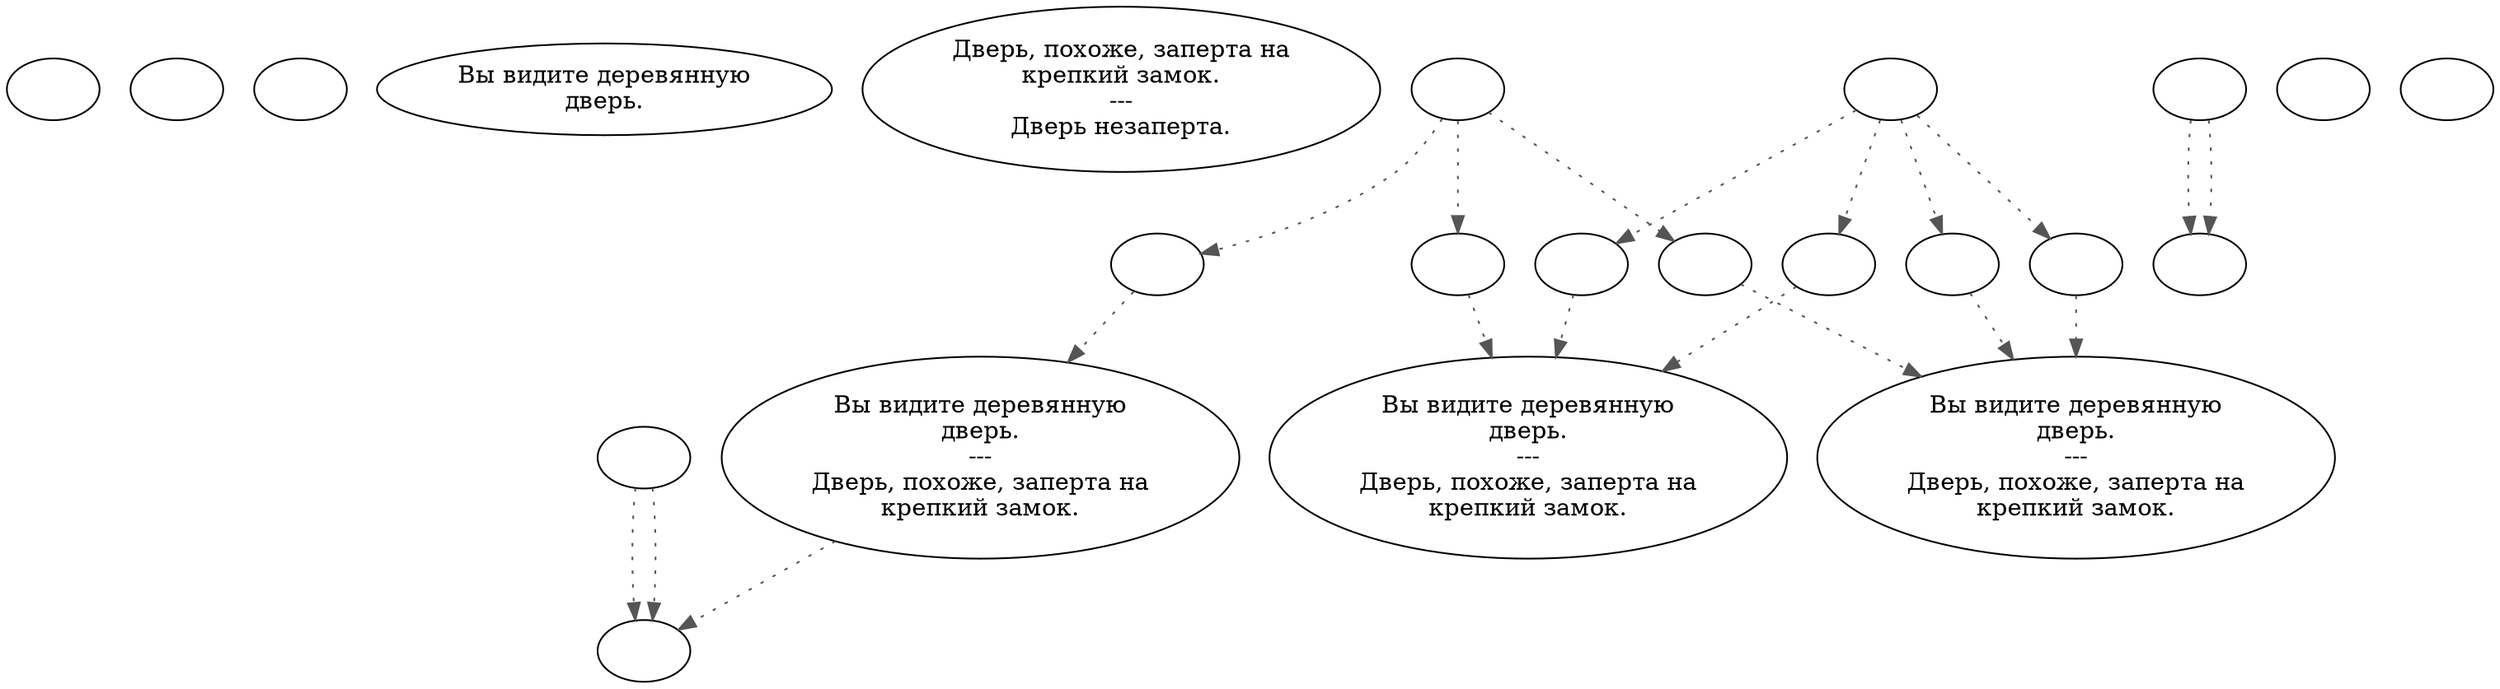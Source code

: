 digraph kivicdor {
  "checkPartyMembersNearDoor" [style=filled       fillcolor="#FFFFFF"       color="#000000"]
  "checkPartyMembersNearDoor" [label=""]
  "map_enter_p_proc" [style=filled       fillcolor="#FFFFFF"       color="#000000"]
  "map_enter_p_proc" [label=""]
  "start" [style=filled       fillcolor="#FFFFFF"       color="#000000"]
  "start" [label=""]
  "look_at_p_proc" [style=filled       fillcolor="#FFFFFF"       color="#000000"]
  "look_at_p_proc" [label="Вы видите деревянную\nдверь."]
  "description_p_proc" [style=filled       fillcolor="#FFFFFF"       color="#000000"]
  "description_p_proc" [label="Дверь, похоже, заперта на\nкрепкий замок.\n---\nДверь незаперта."]
  "use_p_proc" [style=filled       fillcolor="#FFFFFF"       color="#000000"]
  "use_p_proc" -> "Damage_Critter" [style=dotted color="#555555"]
  "use_p_proc" -> "Damage_Critter" [style=dotted color="#555555"]
  "use_p_proc" [label=""]
  "use_skill_on_p_proc" [style=filled       fillcolor="#FFFFFF"       color="#000000"]
  "use_skill_on_p_proc" -> "Unlock_Lock" [style=dotted color="#555555"]
  "use_skill_on_p_proc" -> "Set_Lock" [style=dotted color="#555555"]
  "use_skill_on_p_proc" -> "Skill_Disarm_Traps" [style=dotted color="#555555"]
  "use_skill_on_p_proc" [label=""]
  "use_obj_on_p_proc" [style=filled       fillcolor="#FFFFFF"       color="#000000"]
  "use_obj_on_p_proc" -> "Lockpick_Lock" [style=dotted color="#555555"]
  "use_obj_on_p_proc" -> "Set_Lockpick_Lock" [style=dotted color="#555555"]
  "use_obj_on_p_proc" -> "Super_Lockpick_Lock" [style=dotted color="#555555"]
  "use_obj_on_p_proc" -> "Super_Set_Lockpick_Lock" [style=dotted color="#555555"]
  "use_obj_on_p_proc" [label=""]
  "damage_p_proc" [style=filled       fillcolor="#FFFFFF"       color="#000000"]
  "damage_p_proc" -> "destroy_p_proc" [style=dotted color="#555555"]
  "damage_p_proc" -> "destroy_p_proc" [style=dotted color="#555555"]
  "damage_p_proc" [label=""]
  "map_update_p_proc" [style=filled       fillcolor="#FFFFFF"       color="#000000"]
  "map_update_p_proc" [label=""]
  "destroy_p_proc" [style=filled       fillcolor="#FFFFFF"       color="#000000"]
  "destroy_p_proc" [label=""]
  "Skill_Disarm_Traps" [style=filled       fillcolor="#FFFFFF"       color="#000000"]
  "Skill_Disarm_Traps" -> "Disarm_Traps" [style=dotted color="#555555"]
  "Skill_Disarm_Traps" [label=""]
  "Disarm_Traps" [style=filled       fillcolor="#FFFFFF"       color="#000000"]
  "Disarm_Traps" -> "Damage_Critter" [style=dotted color="#555555"]
  "Disarm_Traps" [label="Вы видите деревянную\nдверь.\n---\nДверь, похоже, заперта на\nкрепкий замок."]
  "Unlock_Lock" [style=filled       fillcolor="#FFFFFF"       color="#000000"]
  "Unlock_Lock" -> "Lockpick_Door" [style=dotted color="#555555"]
  "Unlock_Lock" [label=""]
  "Lockpick_Lock" [style=filled       fillcolor="#FFFFFF"       color="#000000"]
  "Lockpick_Lock" -> "Lockpick_Door" [style=dotted color="#555555"]
  "Lockpick_Lock" [label=""]
  "Lockpick_Door" [style=filled       fillcolor="#FFFFFF"       color="#000000"]
  "Lockpick_Door" [label="Вы видите деревянную\nдверь.\n---\nДверь, похоже, заперта на\nкрепкий замок."]
  "Super_Lockpick_Lock" [style=filled       fillcolor="#FFFFFF"       color="#000000"]
  "Super_Lockpick_Lock" -> "Lockpick_Door" [style=dotted color="#555555"]
  "Super_Lockpick_Lock" [label=""]
  "Lock_Door" [style=filled       fillcolor="#FFFFFF"       color="#000000"]
  "Lock_Door" [label="Вы видите деревянную\nдверь.\n---\nДверь, похоже, заперта на\nкрепкий замок."]
  "Set_Lock" [style=filled       fillcolor="#FFFFFF"       color="#000000"]
  "Set_Lock" -> "Lock_Door" [style=dotted color="#555555"]
  "Set_Lock" [label=""]
  "Set_Lockpick_Lock" [style=filled       fillcolor="#FFFFFF"       color="#000000"]
  "Set_Lockpick_Lock" -> "Lock_Door" [style=dotted color="#555555"]
  "Set_Lockpick_Lock" [label=""]
  "Super_Set_Lockpick_Lock" [style=filled       fillcolor="#FFFFFF"       color="#000000"]
  "Super_Set_Lockpick_Lock" -> "Lock_Door" [style=dotted color="#555555"]
  "Super_Set_Lockpick_Lock" [label=""]
  "Damage_Critter" [style=filled       fillcolor="#FFFFFF"       color="#000000"]
  "Damage_Critter" [label=""]
  "timed_event_p_proc" [style=filled       fillcolor="#FFFFFF"       color="#000000"]
  "timed_event_p_proc" [label=""]
}